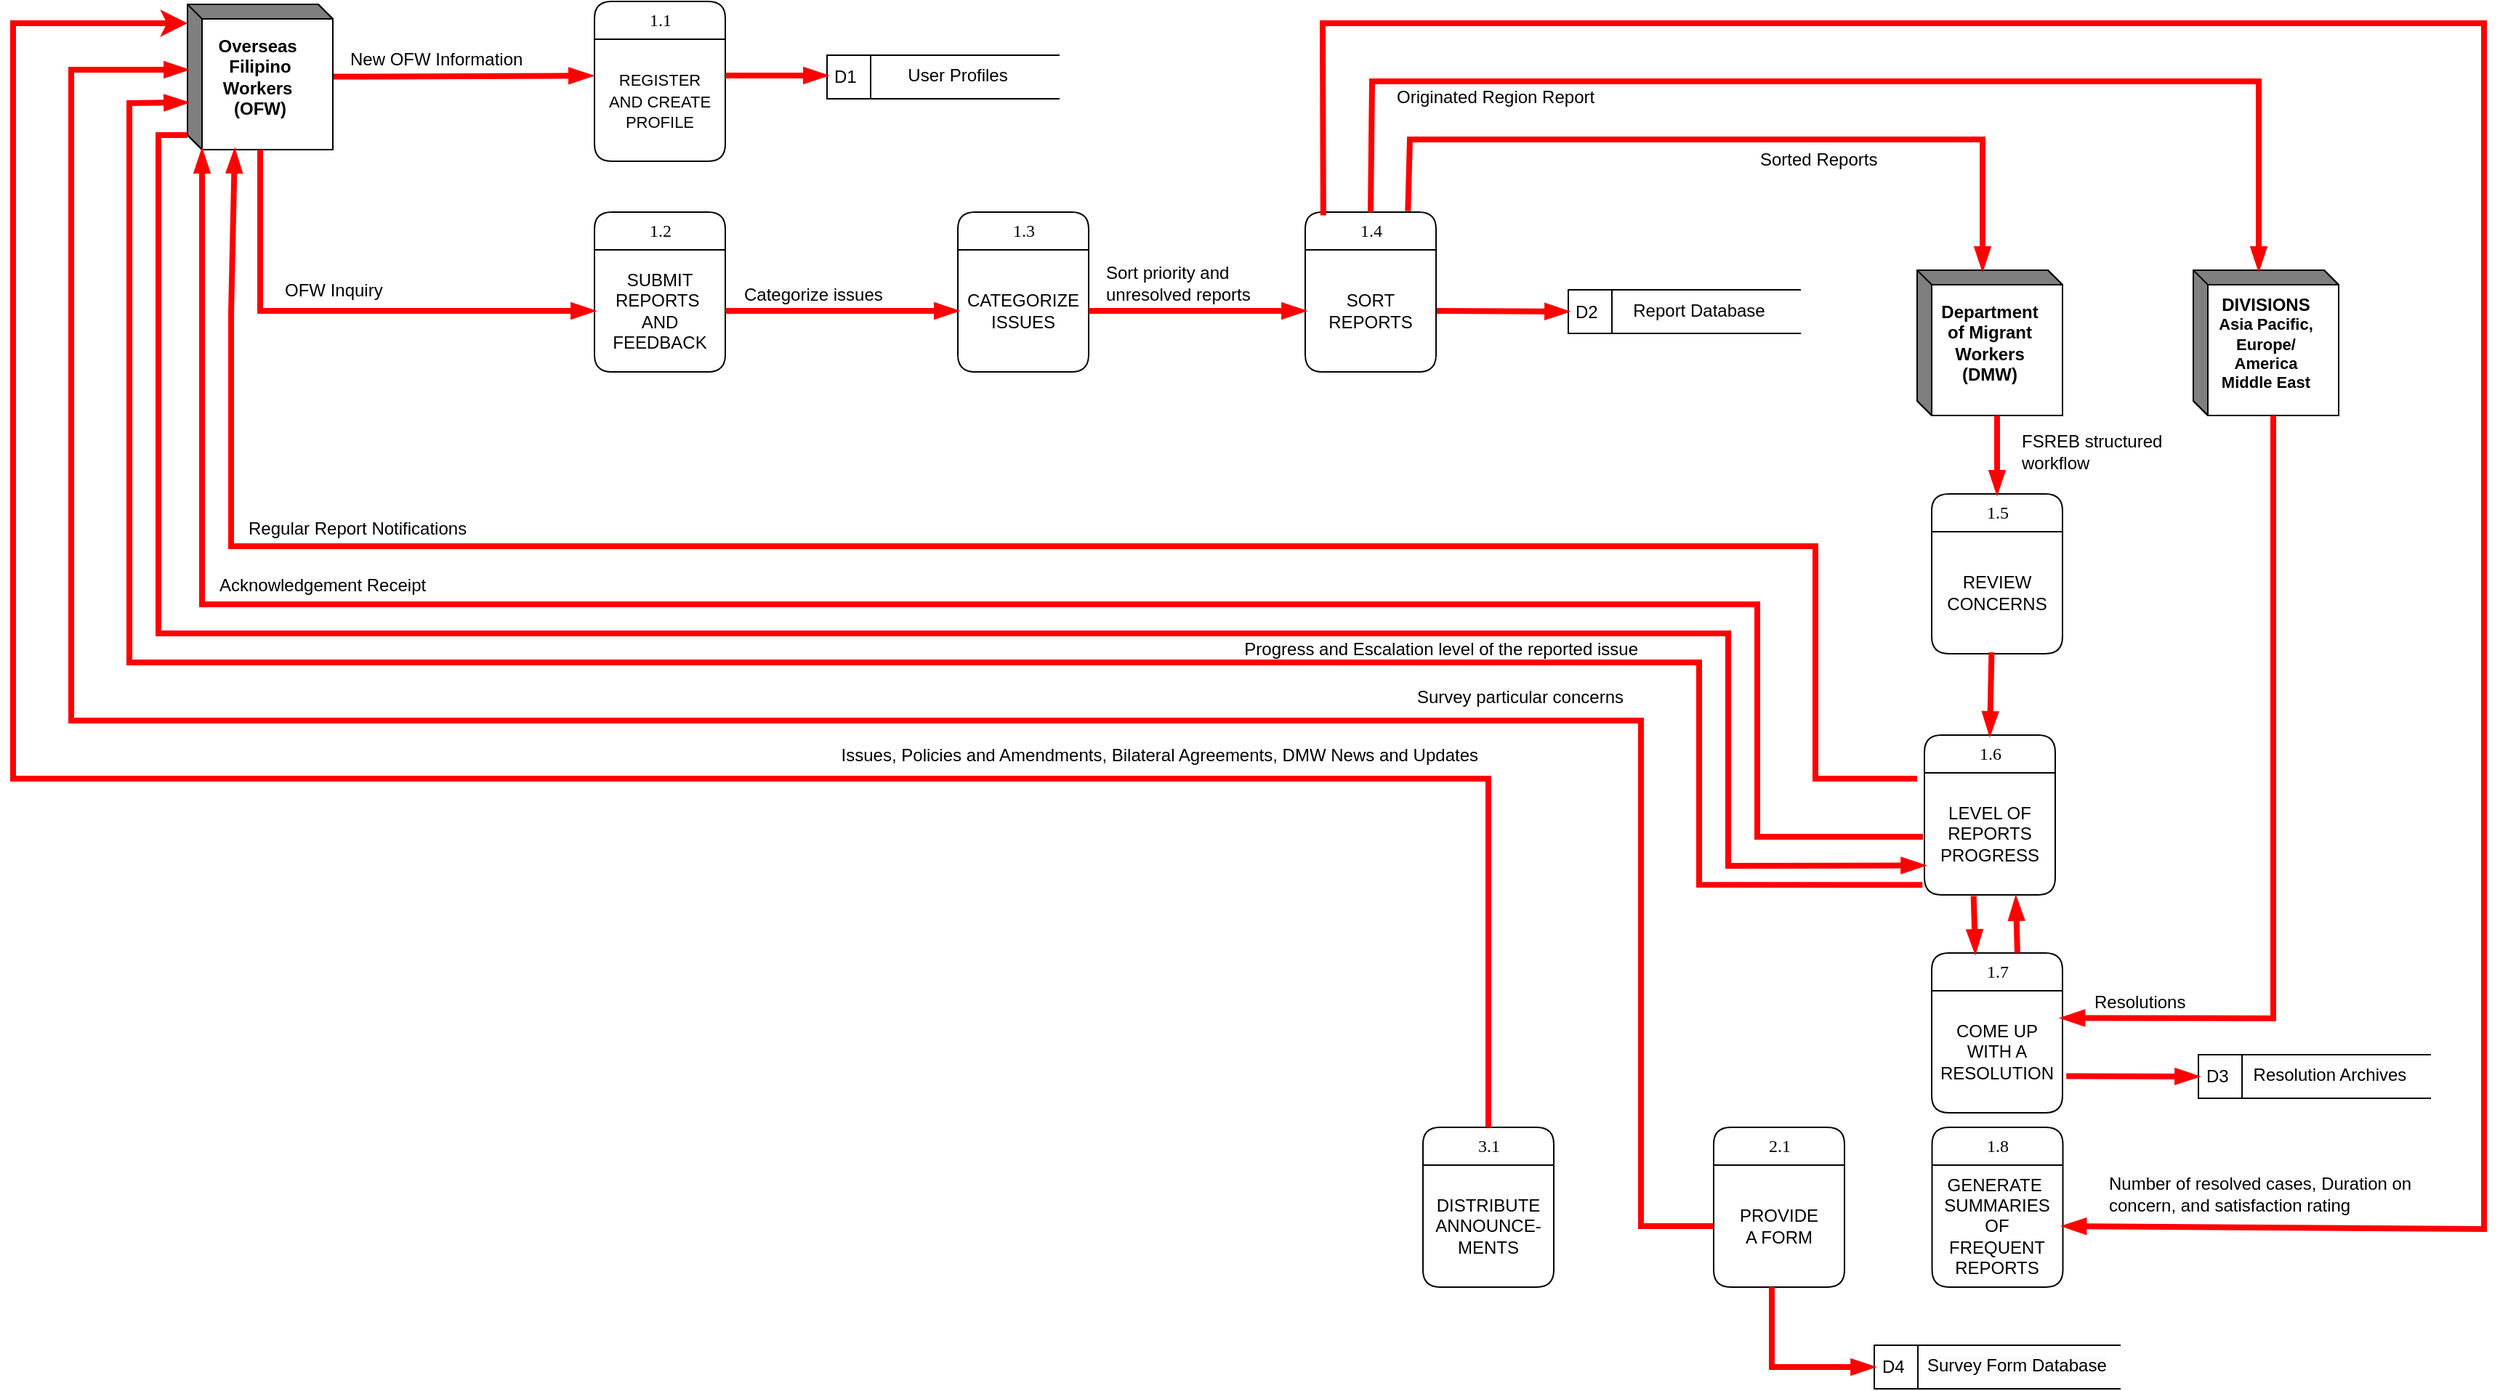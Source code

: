 <mxfile version="22.1.3" type="github">
  <diagram name="Page-1" id="b520641d-4fe3-3701-9064-5fc419738815">
    <mxGraphModel dx="3187" dy="1120" grid="1" gridSize="10" guides="1" tooltips="1" connect="1" arrows="1" fold="1" page="1" pageScale="1" pageWidth="1100" pageHeight="850" background="none" math="0" shadow="0">
      <root>
        <mxCell id="0" />
        <mxCell id="1" parent="0" />
        <mxCell id="xv57lifx6EwuE5burWts-9" style="rounded=0;orthogonalLoop=1;jettySize=auto;html=1;strokeWidth=4;strokeColor=#ff0000;entryX=-0.017;entryY=0.299;entryDx=0;entryDy=0;entryPerimeter=0;endArrow=blockThin;endFill=1;" edge="1" parent="1" source="xv57lifx6EwuE5burWts-2" target="xv57lifx6EwuE5burWts-7">
          <mxGeometry relative="1" as="geometry">
            <mxPoint x="-50" y="554" as="targetPoint" />
          </mxGeometry>
        </mxCell>
        <mxCell id="xv57lifx6EwuE5burWts-2" value="&lt;div style=&quot;&quot;&gt;&lt;b&gt;Overseas&amp;nbsp;&lt;/b&gt;&lt;/div&gt;&lt;div style=&quot;&quot;&gt;&lt;b&gt;Filipino&lt;/b&gt;&lt;/div&gt;&lt;div style=&quot;&quot;&gt;&lt;b&gt;Workers&amp;nbsp;&lt;/b&gt;&lt;/div&gt;&lt;div style=&quot;&quot;&gt;&lt;b&gt;(OFW)&lt;/b&gt;&lt;/div&gt;" style="html=1;dashed=0;whiteSpace=wrap;shape=mxgraph.dfd.externalEntity;align=center;" vertex="1" parent="1">
          <mxGeometry x="-250" y="487" width="100" height="100" as="geometry" />
        </mxCell>
        <mxCell id="xv57lifx6EwuE5burWts-4" value="&lt;div style=&quot;&quot;&gt;&lt;b&gt;Department&lt;/b&gt;&lt;/div&gt;&lt;div style=&quot;&quot;&gt;&lt;b&gt;of Migrant&lt;/b&gt;&lt;/div&gt;&lt;div style=&quot;&quot;&gt;&lt;b&gt;Workers&lt;/b&gt;&lt;/div&gt;&lt;div style=&quot;&quot;&gt;&lt;b&gt;(DMW)&lt;/b&gt;&lt;/div&gt;" style="html=1;dashed=0;whiteSpace=wrap;shape=mxgraph.dfd.externalEntity;align=center;" vertex="1" parent="1">
          <mxGeometry x="940" y="670" width="100" height="100" as="geometry" />
        </mxCell>
        <mxCell id="xv57lifx6EwuE5burWts-5" value="1.1" style="swimlane;html=1;fontStyle=0;childLayout=stackLayout;horizontal=1;startSize=26;fillColor=#ffffff;horizontalStack=0;resizeParent=1;resizeLast=0;collapsible=1;marginBottom=0;swimlaneFillColor=#ffffff;align=center;rounded=1;shadow=0;comic=0;labelBackgroundColor=none;strokeWidth=1;fontFamily=Verdana;fontSize=12" vertex="1" parent="1">
          <mxGeometry x="30" y="485" width="90" height="110" as="geometry" />
        </mxCell>
        <mxCell id="xv57lifx6EwuE5burWts-7" value="&lt;font style=&quot;font-size: 11px;&quot;&gt;&lt;br&gt;REGISTER AND CREATE PROFILE&lt;/font&gt;" style="text;html=1;strokeColor=none;fillColor=none;spacingLeft=4;spacingRight=4;whiteSpace=wrap;overflow=hidden;rotatable=0;points=[[0,0.5],[1,0.5]];portConstraint=eastwest;align=center;" vertex="1" parent="xv57lifx6EwuE5burWts-5">
          <mxGeometry y="26" width="90" height="84" as="geometry" />
        </mxCell>
        <mxCell id="xv57lifx6EwuE5burWts-10" value="New OFW Information" style="text;html=1;strokeColor=none;fillColor=none;align=left;verticalAlign=bottom;whiteSpace=wrap;rounded=0;fontSize=12;spacingLeft=10;spacingRight=10;" vertex="1" parent="1">
          <mxGeometry x="-150" y="501" width="180" height="33" as="geometry" />
        </mxCell>
        <mxCell id="xv57lifx6EwuE5burWts-11" value="1.2" style="swimlane;html=1;fontStyle=0;childLayout=stackLayout;horizontal=1;startSize=26;fillColor=#ffffff;horizontalStack=0;resizeParent=1;resizeLast=0;collapsible=1;marginBottom=0;swimlaneFillColor=#ffffff;align=center;rounded=1;shadow=0;comic=0;labelBackgroundColor=none;strokeWidth=1;fontFamily=Verdana;fontSize=12" vertex="1" parent="1">
          <mxGeometry x="30" y="630" width="90" height="110" as="geometry" />
        </mxCell>
        <mxCell id="xv57lifx6EwuE5burWts-12" value="SUBMIT&lt;br&gt;REPORTS&amp;nbsp;&lt;br&gt;AND FEEDBACK" style="text;html=1;strokeColor=none;fillColor=none;spacingLeft=4;spacingRight=4;whiteSpace=wrap;overflow=hidden;rotatable=0;points=[[0,0.5],[1,0.5]];portConstraint=eastwest;align=center;verticalAlign=middle;" vertex="1" parent="xv57lifx6EwuE5burWts-11">
          <mxGeometry y="26" width="90" height="84" as="geometry" />
        </mxCell>
        <mxCell id="xv57lifx6EwuE5burWts-14" style="rounded=0;orthogonalLoop=1;jettySize=auto;html=1;strokeWidth=4;strokeColor=#ff0000;endArrow=blockThin;endFill=1;entryX=0;entryY=0.5;entryDx=0;entryDy=0;" edge="1" parent="1" source="xv57lifx6EwuE5burWts-2" target="xv57lifx6EwuE5burWts-12">
          <mxGeometry relative="1" as="geometry">
            <mxPoint x="-140" y="547" as="sourcePoint" />
            <mxPoint x="30" y="665" as="targetPoint" />
            <Array as="points">
              <mxPoint x="-200" y="698" />
            </Array>
          </mxGeometry>
        </mxCell>
        <mxCell id="xv57lifx6EwuE5burWts-15" value="OFW Inquiry" style="text;html=1;strokeColor=none;fillColor=none;align=left;verticalAlign=bottom;whiteSpace=wrap;rounded=0;fontSize=12;spacingLeft=10;spacingRight=10;" vertex="1" parent="1">
          <mxGeometry x="-195" y="660" width="130" height="33" as="geometry" />
        </mxCell>
        <mxCell id="xv57lifx6EwuE5burWts-16" value="D1" style="html=1;dashed=0;whiteSpace=wrap;shape=mxgraph.dfd.dataStoreID;align=left;spacingLeft=3;points=[[0,0],[0.5,0],[1,0],[0,0.5],[1,0.5],[0,1],[0.5,1],[1,1]];" vertex="1" parent="1">
          <mxGeometry x="190" y="522" width="160" height="30" as="geometry" />
        </mxCell>
        <mxCell id="xv57lifx6EwuE5burWts-17" value="User Profiles" style="text;html=1;strokeColor=none;fillColor=none;align=center;verticalAlign=middle;whiteSpace=wrap;rounded=0;" vertex="1" parent="1">
          <mxGeometry x="220" y="521" width="120" height="30" as="geometry" />
        </mxCell>
        <mxCell id="xv57lifx6EwuE5burWts-18" style="rounded=0;orthogonalLoop=1;jettySize=auto;html=1;strokeWidth=4;strokeColor=#ff0000;entryX=0;entryY=0.5;entryDx=0;entryDy=0;endArrow=blockThin;endFill=1;" edge="1" parent="1">
          <mxGeometry relative="1" as="geometry">
            <mxPoint x="120" y="536" as="sourcePoint" />
            <mxPoint x="190" y="536" as="targetPoint" />
          </mxGeometry>
        </mxCell>
        <mxCell id="xv57lifx6EwuE5burWts-19" value="D2" style="html=1;dashed=0;whiteSpace=wrap;shape=mxgraph.dfd.dataStoreID;align=left;spacingLeft=3;points=[[0,0],[0.5,0],[1,0],[0,0.5],[1,0.5],[0,1],[0.5,1],[1,1]];" vertex="1" parent="1">
          <mxGeometry x="700" y="683.5" width="160" height="30" as="geometry" />
        </mxCell>
        <mxCell id="xv57lifx6EwuE5burWts-20" value="Report Database" style="text;html=1;strokeColor=none;fillColor=none;align=center;verticalAlign=middle;whiteSpace=wrap;rounded=0;" vertex="1" parent="1">
          <mxGeometry x="730" y="682.5" width="120" height="30" as="geometry" />
        </mxCell>
        <mxCell id="xv57lifx6EwuE5burWts-21" style="rounded=0;orthogonalLoop=1;jettySize=auto;html=1;strokeWidth=4;strokeColor=#ff0000;entryX=0;entryY=0.5;entryDx=0;entryDy=0;endArrow=blockThin;endFill=1;exitX=1;exitY=0.5;exitDx=0;exitDy=0;" edge="1" parent="1" source="xv57lifx6EwuE5burWts-34" target="xv57lifx6EwuE5burWts-19">
          <mxGeometry relative="1" as="geometry">
            <mxPoint x="630.0" y="571.5" as="sourcePoint" />
            <mxPoint x="730" y="417.5" as="targetPoint" />
          </mxGeometry>
        </mxCell>
        <mxCell id="xv57lifx6EwuE5burWts-23" style="rounded=0;orthogonalLoop=1;jettySize=auto;html=1;strokeWidth=4;strokeColor=#ff0000;entryX=0;entryY=0;entryDx=32.5;entryDy=100;endArrow=blockThin;endFill=1;entryPerimeter=0;" edge="1" parent="1" target="xv57lifx6EwuE5burWts-2">
          <mxGeometry relative="1" as="geometry">
            <mxPoint x="940" y="1020" as="sourcePoint" />
            <mxPoint x="200" y="546" as="targetPoint" />
            <Array as="points">
              <mxPoint x="870" y="1020" />
              <mxPoint x="870" y="860" />
              <mxPoint x="-220" y="860" />
              <mxPoint x="-220" y="700" />
            </Array>
          </mxGeometry>
        </mxCell>
        <mxCell id="xv57lifx6EwuE5burWts-25" value="Regular Report Notifications" style="text;html=1;strokeColor=none;fillColor=none;align=left;verticalAlign=bottom;whiteSpace=wrap;rounded=0;fontSize=12;spacingLeft=10;spacingRight=10;" vertex="1" parent="1">
          <mxGeometry x="-220" y="824" width="280" height="33" as="geometry" />
        </mxCell>
        <mxCell id="xv57lifx6EwuE5burWts-27" value="1.3" style="swimlane;html=1;fontStyle=0;childLayout=stackLayout;horizontal=1;startSize=26;fillColor=#ffffff;horizontalStack=0;resizeParent=1;resizeLast=0;collapsible=1;marginBottom=0;swimlaneFillColor=#ffffff;align=center;rounded=1;shadow=0;comic=0;labelBackgroundColor=none;strokeWidth=1;fontFamily=Verdana;fontSize=12" vertex="1" parent="1">
          <mxGeometry x="280" y="630" width="90" height="110" as="geometry" />
        </mxCell>
        <mxCell id="xv57lifx6EwuE5burWts-28" value="CATEGORIZE&lt;br&gt;ISSUES" style="text;html=1;strokeColor=none;fillColor=none;spacingLeft=4;spacingRight=4;whiteSpace=wrap;overflow=hidden;rotatable=0;points=[[0,0.5],[1,0.5]];portConstraint=eastwest;align=center;verticalAlign=middle;" vertex="1" parent="xv57lifx6EwuE5burWts-27">
          <mxGeometry y="26" width="90" height="84" as="geometry" />
        </mxCell>
        <mxCell id="xv57lifx6EwuE5burWts-29" style="rounded=0;orthogonalLoop=1;jettySize=auto;html=1;strokeWidth=4;strokeColor=#ff0000;entryX=0;entryY=0.5;entryDx=0;entryDy=0;endArrow=blockThin;endFill=1;exitX=1;exitY=0.5;exitDx=0;exitDy=0;" edge="1" parent="1" source="xv57lifx6EwuE5burWts-12" target="xv57lifx6EwuE5burWts-28">
          <mxGeometry relative="1" as="geometry">
            <mxPoint x="130" y="546" as="sourcePoint" />
            <mxPoint x="200" y="546" as="targetPoint" />
          </mxGeometry>
        </mxCell>
        <mxCell id="xv57lifx6EwuE5burWts-31" style="rounded=0;orthogonalLoop=1;jettySize=auto;html=1;strokeWidth=4;strokeColor=#ff0000;endArrow=blockThin;endFill=1;exitX=0.785;exitY=-0.006;exitDx=0;exitDy=0;entryX=0;entryY=0;entryDx=45;entryDy=0;entryPerimeter=0;exitPerimeter=0;" edge="1" parent="1" source="xv57lifx6EwuE5burWts-33" target="xv57lifx6EwuE5burWts-4">
          <mxGeometry relative="1" as="geometry">
            <mxPoint x="280" y="708" as="sourcePoint" />
            <mxPoint x="780" y="750" as="targetPoint" />
            <Array as="points">
              <mxPoint x="591" y="580" />
              <mxPoint x="630" y="580" />
              <mxPoint x="740" y="580" />
              <mxPoint x="985" y="580" />
            </Array>
          </mxGeometry>
        </mxCell>
        <mxCell id="xv57lifx6EwuE5burWts-33" value="1.4" style="swimlane;html=1;fontStyle=0;childLayout=stackLayout;horizontal=1;startSize=26;fillColor=#ffffff;horizontalStack=0;resizeParent=1;resizeLast=0;collapsible=1;marginBottom=0;swimlaneFillColor=#ffffff;align=center;rounded=1;shadow=0;comic=0;labelBackgroundColor=none;strokeWidth=1;fontFamily=Verdana;fontSize=12" vertex="1" parent="1">
          <mxGeometry x="519" y="630" width="90" height="110" as="geometry" />
        </mxCell>
        <mxCell id="xv57lifx6EwuE5burWts-34" value="SORT&lt;br&gt;REPORTS" style="text;html=1;strokeColor=none;fillColor=none;spacingLeft=4;spacingRight=4;whiteSpace=wrap;overflow=hidden;rotatable=0;points=[[0,0.5],[1,0.5]];portConstraint=eastwest;align=center;verticalAlign=middle;" vertex="1" parent="xv57lifx6EwuE5burWts-33">
          <mxGeometry y="26" width="90" height="84" as="geometry" />
        </mxCell>
        <mxCell id="xv57lifx6EwuE5burWts-35" style="rounded=0;orthogonalLoop=1;jettySize=auto;html=1;strokeWidth=4;strokeColor=#ff0000;endArrow=blockThin;endFill=1;exitX=1;exitY=0.5;exitDx=0;exitDy=0;entryX=0;entryY=0.5;entryDx=0;entryDy=0;" edge="1" parent="1" source="xv57lifx6EwuE5burWts-28" target="xv57lifx6EwuE5burWts-34">
          <mxGeometry relative="1" as="geometry">
            <mxPoint x="560" y="708" as="sourcePoint" />
            <mxPoint x="470" y="690" as="targetPoint" />
          </mxGeometry>
        </mxCell>
        <mxCell id="xv57lifx6EwuE5burWts-36" value="Categorize issues" style="text;html=1;strokeColor=none;fillColor=none;align=left;verticalAlign=bottom;whiteSpace=wrap;rounded=0;fontSize=12;spacingLeft=10;spacingRight=10;" vertex="1" parent="1">
          <mxGeometry x="121" y="663" width="150" height="33" as="geometry" />
        </mxCell>
        <mxCell id="xv57lifx6EwuE5burWts-37" value="Sort priority and unresolved reports" style="text;html=1;strokeColor=none;fillColor=none;align=left;verticalAlign=bottom;whiteSpace=wrap;rounded=0;fontSize=12;spacingLeft=10;spacingRight=10;" vertex="1" parent="1">
          <mxGeometry x="370" y="663" width="150" height="33" as="geometry" />
        </mxCell>
        <mxCell id="xv57lifx6EwuE5burWts-38" value="Sorted Reports" style="text;html=1;strokeColor=none;fillColor=none;align=left;verticalAlign=bottom;whiteSpace=wrap;rounded=0;fontSize=12;spacingLeft=10;spacingRight=10;" vertex="1" parent="1">
          <mxGeometry x="820" y="570" width="190" height="33" as="geometry" />
        </mxCell>
        <mxCell id="xv57lifx6EwuE5burWts-39" value="1.5" style="swimlane;html=1;fontStyle=0;childLayout=stackLayout;horizontal=1;startSize=26;fillColor=#ffffff;horizontalStack=0;resizeParent=1;resizeLast=0;collapsible=1;marginBottom=0;swimlaneFillColor=#ffffff;align=center;rounded=1;shadow=0;comic=0;labelBackgroundColor=none;strokeWidth=1;fontFamily=Verdana;fontSize=12" vertex="1" parent="1">
          <mxGeometry x="950" y="824" width="90" height="110" as="geometry" />
        </mxCell>
        <mxCell id="xv57lifx6EwuE5burWts-40" value="REVIEW&lt;br&gt;CONCERNS" style="text;html=1;strokeColor=none;fillColor=none;spacingLeft=4;spacingRight=4;whiteSpace=wrap;overflow=hidden;rotatable=0;points=[[0,0.5],[1,0.5]];portConstraint=eastwest;align=center;verticalAlign=middle;" vertex="1" parent="xv57lifx6EwuE5burWts-39">
          <mxGeometry y="26" width="90" height="84" as="geometry" />
        </mxCell>
        <mxCell id="xv57lifx6EwuE5burWts-41" style="rounded=0;orthogonalLoop=1;jettySize=auto;html=1;strokeWidth=4;strokeColor=#ff0000;entryX=0.5;entryY=0;entryDx=0;entryDy=0;endArrow=blockThin;endFill=1;exitX=0;exitY=0;exitDx=55;exitDy=100;exitPerimeter=0;" edge="1" parent="1" source="xv57lifx6EwuE5burWts-4" target="xv57lifx6EwuE5burWts-39">
          <mxGeometry relative="1" as="geometry">
            <mxPoint x="620" y="722" as="sourcePoint" />
            <mxPoint x="710" y="723" as="targetPoint" />
          </mxGeometry>
        </mxCell>
        <mxCell id="xv57lifx6EwuE5burWts-42" style="rounded=0;orthogonalLoop=1;jettySize=auto;html=1;strokeWidth=4;strokeColor=#ff0000;entryX=0;entryY=0;entryDx=10;entryDy=100;entryPerimeter=0;endArrow=blockThin;endFill=1;" edge="1" parent="1" target="xv57lifx6EwuE5burWts-2">
          <mxGeometry relative="1" as="geometry">
            <mxPoint x="944" y="1060" as="sourcePoint" />
            <mxPoint x="38" y="546" as="targetPoint" />
            <Array as="points">
              <mxPoint x="830" y="1060" />
              <mxPoint x="830" y="900" />
              <mxPoint x="-240" y="900" />
              <mxPoint x="-240" y="760" />
            </Array>
          </mxGeometry>
        </mxCell>
        <mxCell id="xv57lifx6EwuE5burWts-43" value="Acknowledgement Receipt" style="text;html=1;strokeColor=none;fillColor=none;align=left;verticalAlign=bottom;whiteSpace=wrap;rounded=0;fontSize=12;spacingLeft=10;spacingRight=10;" vertex="1" parent="1">
          <mxGeometry x="-240" y="862.5" width="220" height="33" as="geometry" />
        </mxCell>
        <mxCell id="xv57lifx6EwuE5burWts-44" value="1.6" style="swimlane;html=1;fontStyle=0;childLayout=stackLayout;horizontal=1;startSize=26;fillColor=#ffffff;horizontalStack=0;resizeParent=1;resizeLast=0;collapsible=1;marginBottom=0;swimlaneFillColor=#ffffff;align=center;rounded=1;shadow=0;comic=0;labelBackgroundColor=none;strokeWidth=1;fontFamily=Verdana;fontSize=12" vertex="1" parent="1">
          <mxGeometry x="945" y="990" width="90" height="110" as="geometry" />
        </mxCell>
        <mxCell id="xv57lifx6EwuE5burWts-45" value="LEVEL OF REPORTS&lt;br&gt;PROGRESS" style="text;html=1;strokeColor=none;fillColor=none;spacingLeft=4;spacingRight=4;whiteSpace=wrap;overflow=hidden;rotatable=0;points=[[0,0.5],[1,0.5]];portConstraint=eastwest;align=center;verticalAlign=middle;" vertex="1" parent="xv57lifx6EwuE5burWts-44">
          <mxGeometry y="26" width="90" height="84" as="geometry" />
        </mxCell>
        <mxCell id="xv57lifx6EwuE5burWts-46" style="rounded=0;orthogonalLoop=1;jettySize=auto;html=1;strokeWidth=4;strokeColor=#ff0000;entryX=0.5;entryY=0;entryDx=0;entryDy=0;endArrow=blockThin;endFill=1;exitX=0.458;exitY=0.988;exitDx=0;exitDy=0;exitPerimeter=0;" edge="1" parent="1" source="xv57lifx6EwuE5burWts-40" target="xv57lifx6EwuE5burWts-44">
          <mxGeometry relative="1" as="geometry">
            <mxPoint x="620" y="708" as="sourcePoint" />
            <mxPoint x="710" y="709" as="targetPoint" />
          </mxGeometry>
        </mxCell>
        <mxCell id="xv57lifx6EwuE5burWts-50" value="FSREB structured workflow" style="text;html=1;strokeColor=none;fillColor=none;align=left;verticalAlign=bottom;whiteSpace=wrap;rounded=0;fontSize=12;spacingLeft=10;spacingRight=10;" vertex="1" parent="1">
          <mxGeometry x="1000" y="779" width="150" height="33" as="geometry" />
        </mxCell>
        <mxCell id="xv57lifx6EwuE5burWts-51" value="&lt;div style=&quot;&quot;&gt;&lt;b&gt;DIVISIONS&lt;/b&gt;&lt;/div&gt;&lt;div style=&quot;font-size: 11px;&quot;&gt;&lt;b style=&quot;&quot;&gt;&lt;font style=&quot;font-size: 11px;&quot;&gt;Asia Pacific,&lt;/font&gt;&lt;/b&gt;&lt;/div&gt;&lt;div style=&quot;font-size: 11px;&quot;&gt;&lt;b style=&quot;background-color: initial;&quot;&gt;Europe/&lt;/b&gt;&lt;/div&gt;&lt;div style=&quot;font-size: 11px;&quot;&gt;&lt;b&gt;&lt;font style=&quot;font-size: 11px;&quot;&gt;America&lt;/font&gt;&lt;/b&gt;&lt;/div&gt;&lt;div style=&quot;font-size: 11px;&quot;&gt;&lt;b style=&quot;&quot;&gt;&lt;font style=&quot;font-size: 11px;&quot;&gt;Middle East&lt;/font&gt;&lt;/b&gt;&lt;/div&gt;" style="html=1;dashed=0;whiteSpace=wrap;shape=mxgraph.dfd.externalEntity;align=center;verticalAlign=middle;" vertex="1" parent="1">
          <mxGeometry x="1130" y="670" width="100" height="100" as="geometry" />
        </mxCell>
        <mxCell id="xv57lifx6EwuE5burWts-53" style="rounded=0;orthogonalLoop=1;jettySize=auto;html=1;strokeWidth=4;strokeColor=#ff0000;endArrow=blockThin;endFill=1;exitX=0.5;exitY=0;exitDx=0;exitDy=0;entryX=0;entryY=0;entryDx=45;entryDy=0;entryPerimeter=0;" edge="1" parent="1" source="xv57lifx6EwuE5burWts-33" target="xv57lifx6EwuE5burWts-51">
          <mxGeometry relative="1" as="geometry">
            <mxPoint x="575" y="640" as="sourcePoint" />
            <mxPoint x="995" y="680" as="targetPoint" />
            <Array as="points">
              <mxPoint x="565" y="540" />
              <mxPoint x="640" y="540" />
              <mxPoint x="700" y="540" />
              <mxPoint x="770" y="540" />
              <mxPoint x="1175" y="540" />
            </Array>
          </mxGeometry>
        </mxCell>
        <mxCell id="xv57lifx6EwuE5burWts-54" value="Originated Region Report" style="text;html=1;strokeColor=none;fillColor=none;align=left;verticalAlign=top;whiteSpace=wrap;rounded=0;fontSize=12;spacingLeft=10;spacingRight=10;" vertex="1" parent="1">
          <mxGeometry x="570" y="537" width="300" height="33" as="geometry" />
        </mxCell>
        <mxCell id="xv57lifx6EwuE5burWts-55" value="1.7" style="swimlane;html=1;fontStyle=0;childLayout=stackLayout;horizontal=1;startSize=26;fillColor=#ffffff;horizontalStack=0;resizeParent=1;resizeLast=0;collapsible=1;marginBottom=0;swimlaneFillColor=#ffffff;align=center;rounded=1;shadow=0;comic=0;labelBackgroundColor=none;strokeWidth=1;fontFamily=Verdana;fontSize=12" vertex="1" parent="1">
          <mxGeometry x="950" y="1140" width="90" height="110" as="geometry" />
        </mxCell>
        <mxCell id="xv57lifx6EwuE5burWts-56" value="COME UP WITH A&lt;br&gt;RESOLUTION" style="text;html=1;strokeColor=none;fillColor=none;spacingLeft=4;spacingRight=4;whiteSpace=wrap;overflow=hidden;rotatable=0;points=[[0,0.5],[1,0.5]];portConstraint=eastwest;align=center;verticalAlign=middle;" vertex="1" parent="xv57lifx6EwuE5burWts-55">
          <mxGeometry y="26" width="90" height="84" as="geometry" />
        </mxCell>
        <mxCell id="xv57lifx6EwuE5burWts-58" style="rounded=0;orthogonalLoop=1;jettySize=auto;html=1;strokeWidth=4;strokeColor=#FF0000;endArrow=blockThin;endFill=1;exitX=0;exitY=0;exitDx=55;exitDy=100;exitPerimeter=0;entryX=0.991;entryY=0.223;entryDx=0;entryDy=0;entryPerimeter=0;" edge="1" parent="1" source="xv57lifx6EwuE5burWts-51" target="xv57lifx6EwuE5burWts-56">
          <mxGeometry relative="1" as="geometry">
            <mxPoint x="960" y="902" as="sourcePoint" />
            <mxPoint x="1050" y="1180" as="targetPoint" />
            <Array as="points">
              <mxPoint x="1185" y="1185" />
            </Array>
          </mxGeometry>
        </mxCell>
        <mxCell id="xv57lifx6EwuE5burWts-59" value="D3" style="html=1;dashed=0;whiteSpace=wrap;shape=mxgraph.dfd.dataStoreID;align=left;spacingLeft=3;points=[[0,0],[0.5,0],[1,0],[0,0.5],[1,0.5],[0,1],[0.5,1],[1,1]];" vertex="1" parent="1">
          <mxGeometry x="1133.52" y="1210" width="160" height="30" as="geometry" />
        </mxCell>
        <mxCell id="xv57lifx6EwuE5burWts-60" value="Resolution Archives" style="text;html=1;strokeColor=none;fillColor=none;align=center;verticalAlign=middle;whiteSpace=wrap;rounded=0;" vertex="1" parent="1">
          <mxGeometry x="1163.52" y="1209" width="120" height="30" as="geometry" />
        </mxCell>
        <mxCell id="xv57lifx6EwuE5burWts-61" style="rounded=0;orthogonalLoop=1;jettySize=auto;html=1;strokeWidth=4;strokeColor=#ff0000;entryX=0;entryY=0.5;entryDx=0;entryDy=0;endArrow=blockThin;endFill=1;exitX=1.029;exitY=0.699;exitDx=0;exitDy=0;exitPerimeter=0;" edge="1" parent="1" source="xv57lifx6EwuE5burWts-56" target="xv57lifx6EwuE5burWts-59">
          <mxGeometry relative="1" as="geometry">
            <mxPoint x="980" y="1224.38" as="sourcePoint" />
            <mxPoint x="1223.52" y="869" as="targetPoint" />
            <Array as="points" />
          </mxGeometry>
        </mxCell>
        <mxCell id="xv57lifx6EwuE5burWts-63" value="1.8" style="swimlane;html=1;fontStyle=0;childLayout=stackLayout;horizontal=1;startSize=26;fillColor=#ffffff;horizontalStack=0;resizeParent=1;resizeLast=0;collapsible=1;marginBottom=0;swimlaneFillColor=#ffffff;align=center;rounded=1;shadow=0;comic=0;labelBackgroundColor=none;strokeWidth=1;fontFamily=Verdana;fontSize=12" vertex="1" parent="1">
          <mxGeometry x="950.26" y="1260" width="90" height="110" as="geometry" />
        </mxCell>
        <mxCell id="xv57lifx6EwuE5burWts-64" value="GENERATE&amp;nbsp;&lt;br&gt;SUMMARIES OF FREQUENT&lt;br&gt;REPORTS" style="text;html=1;strokeColor=none;fillColor=none;spacingLeft=4;spacingRight=4;whiteSpace=wrap;overflow=hidden;rotatable=0;points=[[0,0.5],[1,0.5]];portConstraint=eastwest;align=center;verticalAlign=middle;" vertex="1" parent="xv57lifx6EwuE5burWts-63">
          <mxGeometry y="26" width="90" height="84" as="geometry" />
        </mxCell>
        <mxCell id="xv57lifx6EwuE5burWts-65" style="rounded=0;orthogonalLoop=1;jettySize=auto;html=1;strokeWidth=4;strokeColor=#ff0000;endArrow=blockThin;endFill=1;entryX=1;entryY=0.5;entryDx=0;entryDy=0;exitX=0.138;exitY=0.02;exitDx=0;exitDy=0;exitPerimeter=0;" edge="1" parent="1" source="xv57lifx6EwuE5burWts-33" target="xv57lifx6EwuE5burWts-64">
          <mxGeometry relative="1" as="geometry">
            <mxPoint x="531" y="630" as="sourcePoint" />
            <mxPoint x="1320" y="1330" as="targetPoint" />
            <Array as="points">
              <mxPoint x="531" y="500" />
              <mxPoint x="720" y="500" />
              <mxPoint x="1330" y="500" />
              <mxPoint x="1330" y="1330" />
            </Array>
          </mxGeometry>
        </mxCell>
        <mxCell id="xv57lifx6EwuE5burWts-67" style="rounded=0;orthogonalLoop=1;jettySize=auto;html=1;strokeWidth=4;strokeColor=#FF0000;entryX=0;entryY=0;entryDx=0;entryDy=67.5;entryPerimeter=0;endArrow=blockThin;endFill=1;exitX=-0.015;exitY=0.918;exitDx=0;exitDy=0;exitPerimeter=0;startArrow=none;startFill=0;" edge="1" parent="1" source="xv57lifx6EwuE5burWts-45" target="xv57lifx6EwuE5burWts-2">
          <mxGeometry relative="1" as="geometry">
            <mxPoint x="954" y="1070" as="sourcePoint" />
            <mxPoint x="-230" y="597" as="targetPoint" />
            <Array as="points">
              <mxPoint x="790" y="1093" />
              <mxPoint x="790" y="940" />
              <mxPoint x="290" y="940" />
              <mxPoint x="-290" y="940" />
              <mxPoint x="-290" y="555" />
            </Array>
          </mxGeometry>
        </mxCell>
        <mxCell id="xv57lifx6EwuE5burWts-70" value="2.1" style="swimlane;html=1;fontStyle=0;childLayout=stackLayout;horizontal=1;startSize=26;fillColor=#ffffff;horizontalStack=0;resizeParent=1;resizeLast=0;collapsible=1;marginBottom=0;swimlaneFillColor=#ffffff;align=center;rounded=1;shadow=0;comic=0;labelBackgroundColor=none;strokeWidth=1;fontFamily=Verdana;fontSize=12" vertex="1" parent="1">
          <mxGeometry x="800" y="1260" width="90" height="110" as="geometry" />
        </mxCell>
        <mxCell id="xv57lifx6EwuE5burWts-71" value="PROVIDE&lt;br&gt;A FORM" style="text;html=1;strokeColor=none;fillColor=none;spacingLeft=4;spacingRight=4;whiteSpace=wrap;overflow=hidden;rotatable=0;points=[[0,0.5],[1,0.5]];portConstraint=eastwest;align=center;verticalAlign=middle;" vertex="1" parent="xv57lifx6EwuE5burWts-70">
          <mxGeometry y="26" width="90" height="84" as="geometry" />
        </mxCell>
        <mxCell id="xv57lifx6EwuE5burWts-73" style="rounded=0;orthogonalLoop=1;jettySize=auto;html=1;strokeWidth=4;strokeColor=#ff0000;endArrow=blockThin;endFill=1;entryX=0;entryY=0;entryDx=0;entryDy=45;entryPerimeter=0;exitX=0;exitY=0.5;exitDx=0;exitDy=0;" edge="1" parent="1" source="xv57lifx6EwuE5burWts-71" target="xv57lifx6EwuE5burWts-2">
          <mxGeometry relative="1" as="geometry">
            <mxPoint x="650" y="1190" as="sourcePoint" />
            <mxPoint x="40" y="708" as="targetPoint" />
            <Array as="points">
              <mxPoint x="750" y="1328" />
              <mxPoint x="750" y="980" />
              <mxPoint x="-330" y="980" />
              <mxPoint x="-330" y="532" />
            </Array>
          </mxGeometry>
        </mxCell>
        <mxCell id="xv57lifx6EwuE5burWts-76" value="Resolutions" style="text;html=1;strokeColor=none;fillColor=none;align=left;verticalAlign=bottom;whiteSpace=wrap;rounded=0;fontSize=12;spacingLeft=10;spacingRight=10;" vertex="1" parent="1">
          <mxGeometry x="1050" y="1150" width="130" height="33" as="geometry" />
        </mxCell>
        <mxCell id="xv57lifx6EwuE5burWts-77" value="Survey particular concerns" style="text;html=1;strokeColor=none;fillColor=none;align=right;verticalAlign=bottom;whiteSpace=wrap;rounded=0;fontSize=12;spacingLeft=10;spacingRight=10;" vertex="1" parent="1">
          <mxGeometry x="560" y="940" width="190" height="33" as="geometry" />
        </mxCell>
        <mxCell id="xv57lifx6EwuE5burWts-78" value="3.1" style="swimlane;html=1;fontStyle=0;childLayout=stackLayout;horizontal=1;startSize=26;fillColor=#ffffff;horizontalStack=0;resizeParent=1;resizeLast=0;collapsible=1;marginBottom=0;swimlaneFillColor=#ffffff;align=center;rounded=1;shadow=0;comic=0;labelBackgroundColor=none;strokeWidth=1;fontFamily=Verdana;fontSize=12" vertex="1" parent="1">
          <mxGeometry x="600" y="1260" width="90" height="110" as="geometry" />
        </mxCell>
        <mxCell id="xv57lifx6EwuE5burWts-79" value="DISTRIBUTE&lt;br&gt;ANNOUNCE-MENTS" style="text;html=1;strokeColor=none;fillColor=none;spacingLeft=4;spacingRight=4;whiteSpace=wrap;overflow=hidden;rotatable=0;points=[[0,0.5],[1,0.5]];portConstraint=eastwest;align=center;verticalAlign=middle;" vertex="1" parent="xv57lifx6EwuE5burWts-78">
          <mxGeometry y="26" width="90" height="84" as="geometry" />
        </mxCell>
        <mxCell id="xv57lifx6EwuE5burWts-82" style="rounded=0;orthogonalLoop=1;jettySize=auto;html=1;entryX=0;entryY=0.13;entryDx=0;entryDy=0;entryPerimeter=0;exitX=0.5;exitY=0;exitDx=0;exitDy=0;strokeWidth=4;strokeColor=#FF0000;" edge="1" parent="1" source="xv57lifx6EwuE5burWts-78" target="xv57lifx6EwuE5burWts-2">
          <mxGeometry relative="1" as="geometry">
            <Array as="points">
              <mxPoint x="645" y="1020" />
              <mxPoint x="-370" y="1020" />
              <mxPoint x="-370" y="500" />
            </Array>
          </mxGeometry>
        </mxCell>
        <mxCell id="xv57lifx6EwuE5burWts-83" value="Issues, Policies and Amendments, Bilateral Agreements, DMW News and Updates" style="text;html=1;strokeColor=none;fillColor=none;align=right;verticalAlign=bottom;whiteSpace=wrap;rounded=0;fontSize=12;spacingLeft=10;spacingRight=10;" vertex="1" parent="1">
          <mxGeometry x="80" y="980" width="570" height="33" as="geometry" />
        </mxCell>
        <mxCell id="xv57lifx6EwuE5burWts-84" value="Progress and Escalation level of the reported issue" style="text;html=1;strokeColor=none;fillColor=none;align=right;verticalAlign=bottom;whiteSpace=wrap;rounded=0;fontSize=12;spacingLeft=10;spacingRight=10;" vertex="1" parent="1">
          <mxGeometry x="400" y="907" width="360" height="33" as="geometry" />
        </mxCell>
        <mxCell id="xv57lifx6EwuE5burWts-88" style="rounded=0;orthogonalLoop=1;jettySize=auto;html=1;strokeWidth=4;strokeColor=#ff0000;endArrow=blockThin;endFill=1;exitX=0.655;exitY=-0.002;exitDx=0;exitDy=0;entryX=0.699;entryY=1.018;entryDx=0;entryDy=0;entryPerimeter=0;exitPerimeter=0;" edge="1" parent="1" source="xv57lifx6EwuE5burWts-55" target="xv57lifx6EwuE5burWts-45">
          <mxGeometry relative="1" as="geometry">
            <mxPoint x="1053" y="1215" as="sourcePoint" />
            <mxPoint x="990" y="1100" as="targetPoint" />
            <Array as="points" />
          </mxGeometry>
        </mxCell>
        <mxCell id="xv57lifx6EwuE5burWts-94" value="D4" style="html=1;dashed=0;whiteSpace=wrap;shape=mxgraph.dfd.dataStoreID;align=left;spacingLeft=3;points=[[0,0],[0.5,0],[1,0],[0,0.5],[1,0.5],[0,1],[0.5,1],[1,1]];" vertex="1" parent="1">
          <mxGeometry x="910.52" y="1410" width="169.48" height="30" as="geometry" />
        </mxCell>
        <mxCell id="xv57lifx6EwuE5burWts-95" style="rounded=0;orthogonalLoop=1;jettySize=auto;html=1;strokeWidth=4;strokeColor=#ff0000;entryX=0;entryY=0.5;entryDx=0;entryDy=0;endArrow=blockThin;endFill=1;" edge="1" parent="1" target="xv57lifx6EwuE5burWts-94">
          <mxGeometry relative="1" as="geometry">
            <mxPoint x="840" y="1370" as="sourcePoint" />
            <mxPoint x="1000.52" y="1069" as="targetPoint" />
            <Array as="points">
              <mxPoint x="840" y="1425" />
            </Array>
          </mxGeometry>
        </mxCell>
        <mxCell id="xv57lifx6EwuE5burWts-96" value="&lt;span style=&quot;color: rgb(0, 0, 0); font-family: Helvetica; font-size: 12px; font-style: normal; font-variant-ligatures: normal; font-variant-caps: normal; font-weight: 400; letter-spacing: normal; orphans: 2; text-align: center; text-indent: 0px; text-transform: none; widows: 2; word-spacing: 0px; -webkit-text-stroke-width: 0px; background-color: rgb(251, 251, 251); text-decoration-thickness: initial; text-decoration-style: initial; text-decoration-color: initial; float: none; display: inline !important;&quot;&gt;Survey Form Database&lt;/span&gt;" style="text;whiteSpace=wrap;html=1;" vertex="1" parent="1">
          <mxGeometry x="945" y="1410" width="140" height="30" as="geometry" />
        </mxCell>
        <mxCell id="xv57lifx6EwuE5burWts-98" style="rounded=0;orthogonalLoop=1;jettySize=auto;html=1;strokeWidth=4;strokeColor=#ff0000;endArrow=blockThin;endFill=1;exitX=0.376;exitY=1.01;exitDx=0;exitDy=0;exitPerimeter=0;" edge="1" parent="1" source="xv57lifx6EwuE5burWts-45">
          <mxGeometry relative="1" as="geometry">
            <mxPoint x="1005" y="1150" as="sourcePoint" />
            <mxPoint x="980" y="1140" as="targetPoint" />
            <Array as="points" />
          </mxGeometry>
        </mxCell>
        <mxCell id="xv57lifx6EwuE5burWts-100" value="Number of resolved cases, Duration on concern, and satisfaction rating" style="text;html=1;strokeColor=none;fillColor=none;align=left;verticalAlign=bottom;whiteSpace=wrap;rounded=0;fontSize=12;spacingLeft=10;spacingRight=10;" vertex="1" parent="1">
          <mxGeometry x="1060" y="1270" width="260" height="53" as="geometry" />
        </mxCell>
        <mxCell id="xv57lifx6EwuE5burWts-101" style="rounded=0;orthogonalLoop=1;jettySize=auto;html=1;strokeWidth=4;strokeColor=#FF0000;entryX=0;entryY=0;entryDx=0;entryDy=90;entryPerimeter=0;endArrow=none;endFill=0;startArrow=blockThin;startFill=1;exitX=0.001;exitY=0.759;exitDx=0;exitDy=0;exitPerimeter=0;" edge="1" parent="1" source="xv57lifx6EwuE5burWts-45" target="xv57lifx6EwuE5burWts-2">
          <mxGeometry relative="1" as="geometry">
            <mxPoint x="952" y="1107" as="sourcePoint" />
            <mxPoint x="-240" y="565" as="targetPoint" />
            <Array as="points">
              <mxPoint x="810" y="1080" />
              <mxPoint x="810" y="920" />
              <mxPoint x="300" y="920" />
              <mxPoint x="10" y="920" />
              <mxPoint x="-270" y="920" />
              <mxPoint x="-270" y="577" />
            </Array>
          </mxGeometry>
        </mxCell>
      </root>
    </mxGraphModel>
  </diagram>
</mxfile>
